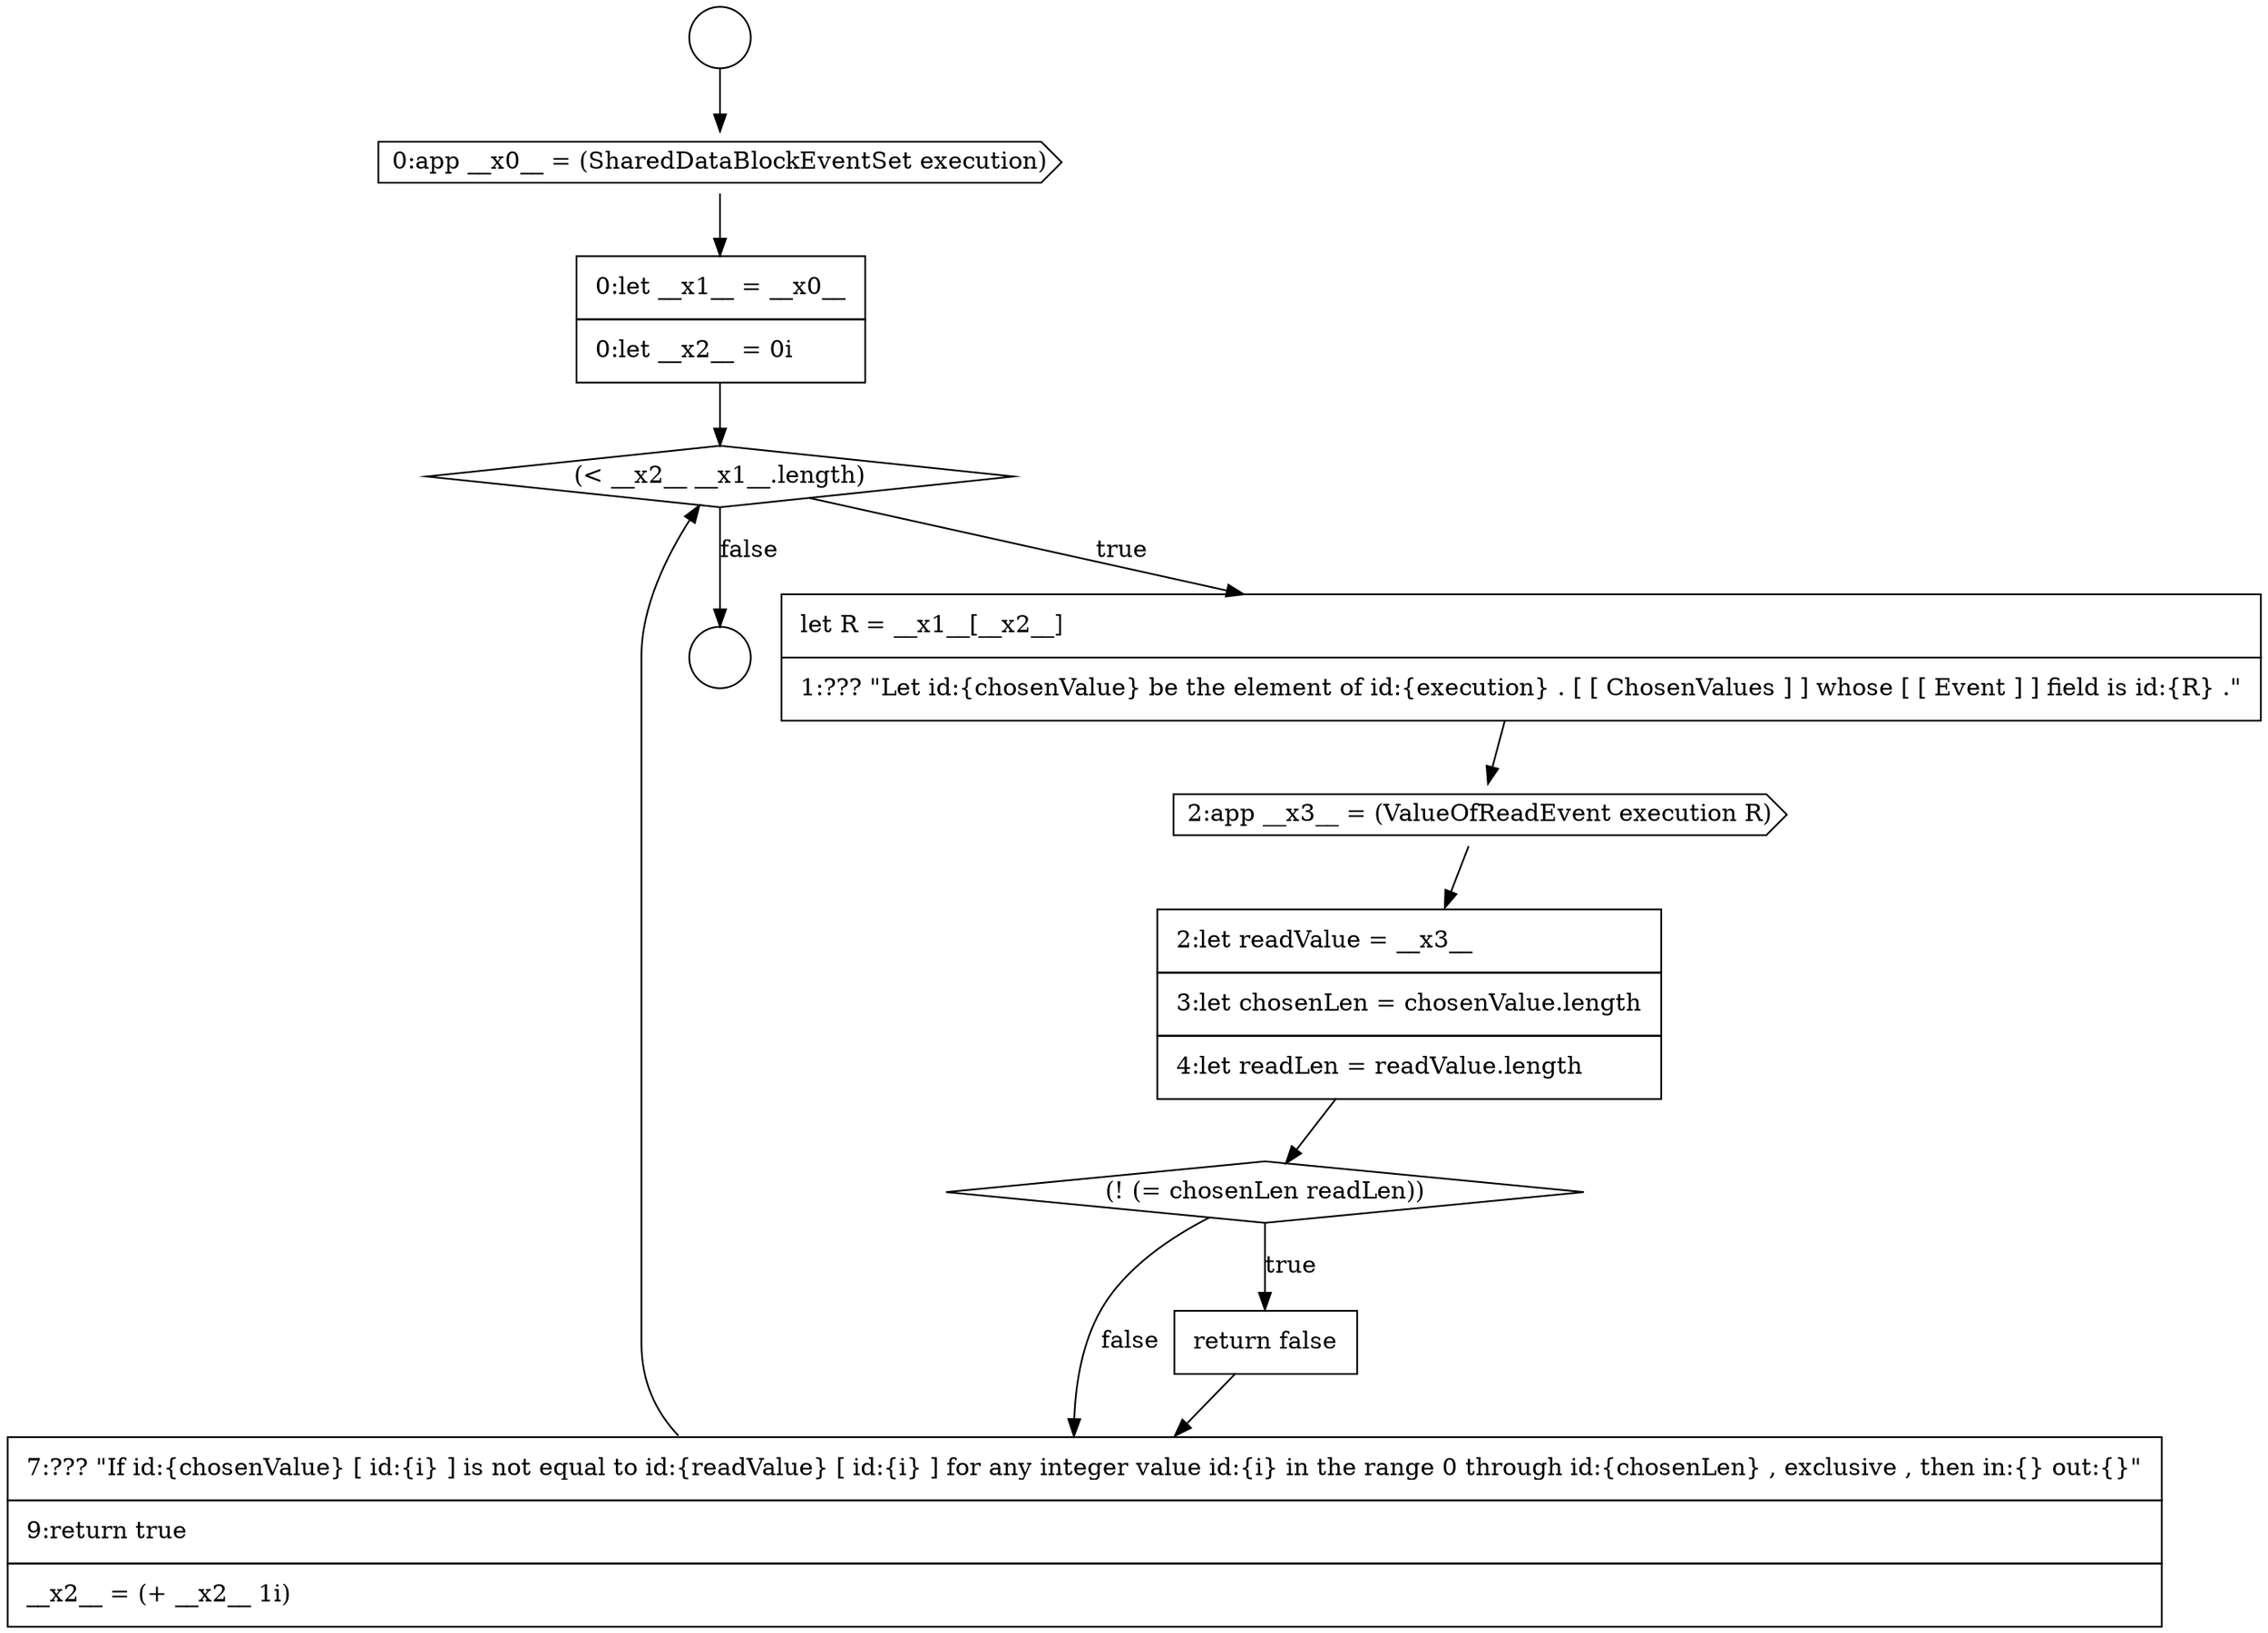 digraph {
  node17903 [shape=cds, label=<<font color="black">0:app __x0__ = (SharedDataBlockEventSet execution)</font>> color="black" fillcolor="white" style=filled]
  node17907 [shape=cds, label=<<font color="black">2:app __x3__ = (ValueOfReadEvent execution R)</font>> color="black" fillcolor="white" style=filled]
  node17911 [shape=none, margin=0, label=<<font color="black">
    <table border="0" cellborder="1" cellspacing="0" cellpadding="10">
      <tr><td align="left">7:??? &quot;If id:{chosenValue} [ id:{i} ] is not equal to id:{readValue} [ id:{i} ] for any integer value id:{i} in the range 0 through id:{chosenLen} , exclusive , then in:{} out:{}&quot;</td></tr>
      <tr><td align="left">9:return true</td></tr>
      <tr><td align="left">__x2__ = (+ __x2__ 1i)</td></tr>
    </table>
  </font>> color="black" fillcolor="white" style=filled]
  node17902 [shape=circle label=" " color="black" fillcolor="white" style=filled]
  node17908 [shape=none, margin=0, label=<<font color="black">
    <table border="0" cellborder="1" cellspacing="0" cellpadding="10">
      <tr><td align="left">2:let readValue = __x3__</td></tr>
      <tr><td align="left">3:let chosenLen = chosenValue.length</td></tr>
      <tr><td align="left">4:let readLen = readValue.length</td></tr>
    </table>
  </font>> color="black" fillcolor="white" style=filled]
  node17905 [shape=diamond, label=<<font color="black">(&lt; __x2__ __x1__.length)</font>> color="black" fillcolor="white" style=filled]
  node17901 [shape=circle label=" " color="black" fillcolor="white" style=filled]
  node17904 [shape=none, margin=0, label=<<font color="black">
    <table border="0" cellborder="1" cellspacing="0" cellpadding="10">
      <tr><td align="left">0:let __x1__ = __x0__</td></tr>
      <tr><td align="left">0:let __x2__ = 0i</td></tr>
    </table>
  </font>> color="black" fillcolor="white" style=filled]
  node17910 [shape=none, margin=0, label=<<font color="black">
    <table border="0" cellborder="1" cellspacing="0" cellpadding="10">
      <tr><td align="left">return false</td></tr>
    </table>
  </font>> color="black" fillcolor="white" style=filled]
  node17909 [shape=diamond, label=<<font color="black">(! (= chosenLen readLen))</font>> color="black" fillcolor="white" style=filled]
  node17906 [shape=none, margin=0, label=<<font color="black">
    <table border="0" cellborder="1" cellspacing="0" cellpadding="10">
      <tr><td align="left">let R = __x1__[__x2__]</td></tr>
      <tr><td align="left">1:??? &quot;Let id:{chosenValue} be the element of id:{execution} . [ [ ChosenValues ] ] whose [ [ Event ] ] field is id:{R} .&quot;</td></tr>
    </table>
  </font>> color="black" fillcolor="white" style=filled]
  node17908 -> node17909 [ color="black"]
  node17911 -> node17905 [ color="black"]
  node17906 -> node17907 [ color="black"]
  node17909 -> node17910 [label=<<font color="black">true</font>> color="black"]
  node17909 -> node17911 [label=<<font color="black">false</font>> color="black"]
  node17903 -> node17904 [ color="black"]
  node17910 -> node17911 [ color="black"]
  node17905 -> node17906 [label=<<font color="black">true</font>> color="black"]
  node17905 -> node17902 [label=<<font color="black">false</font>> color="black"]
  node17901 -> node17903 [ color="black"]
  node17907 -> node17908 [ color="black"]
  node17904 -> node17905 [ color="black"]
}
